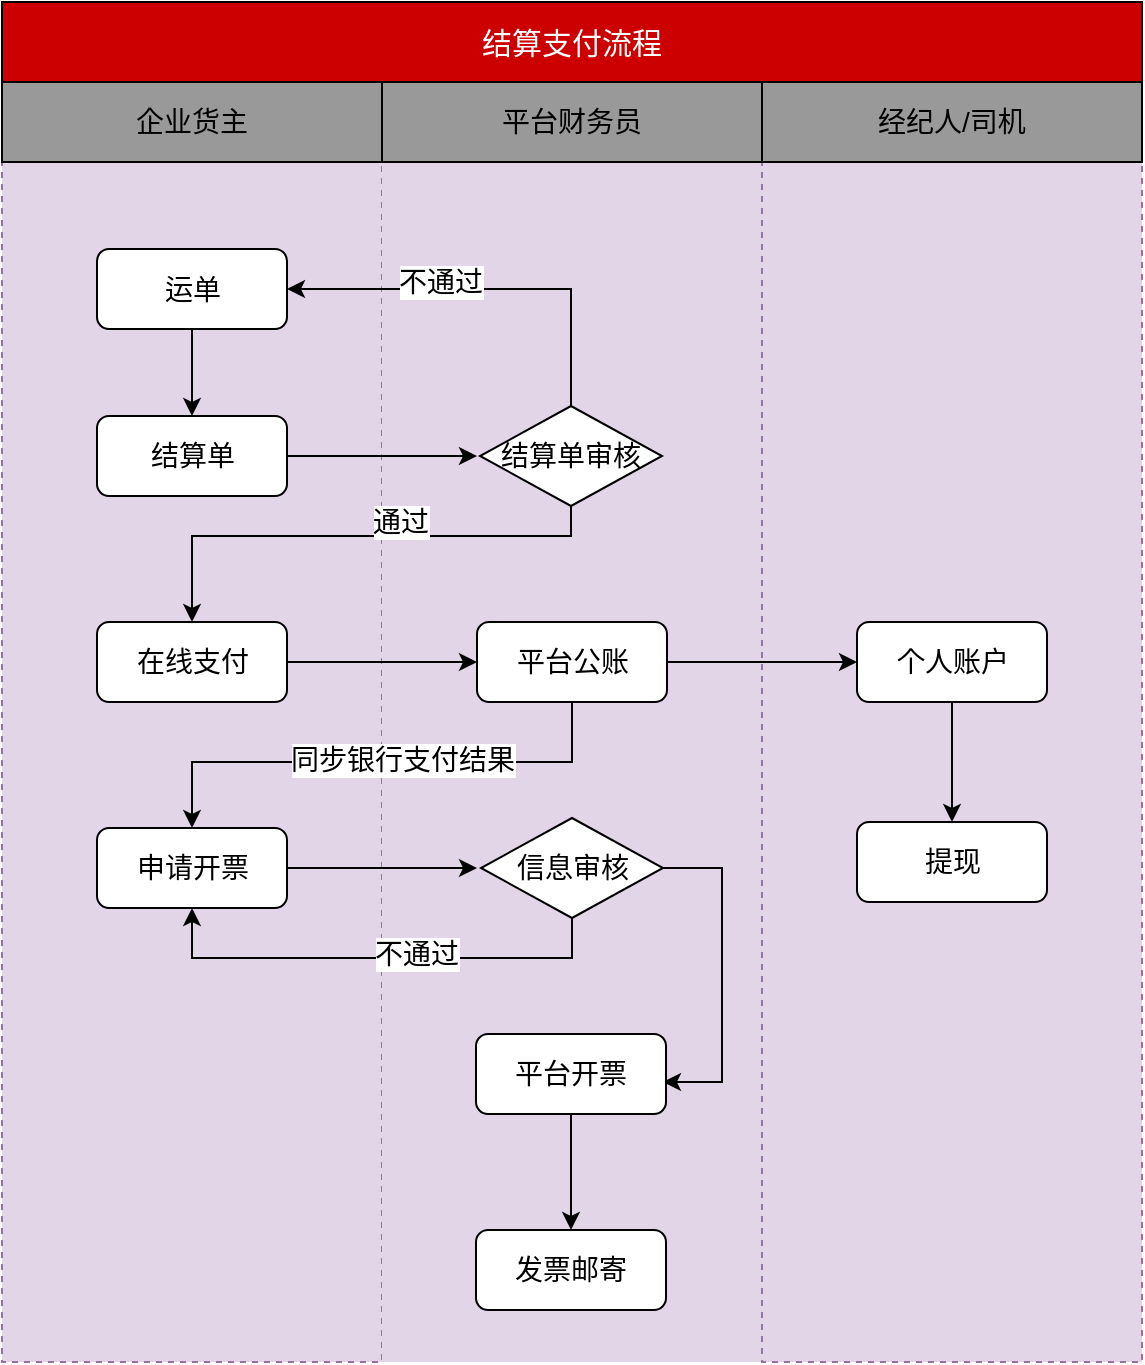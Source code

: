 <mxfile version="12.3.8" type="github" pages="1">
  <diagram id="WnAKHo4Y28c4Se3l6WRv" name="第 1 页">
    <mxGraphModel dx="854" dy="478" grid="1" gridSize="10" guides="1" tooltips="1" connect="1" arrows="1" fold="1" page="1" pageScale="1" pageWidth="827" pageHeight="1169" math="0" shadow="0">
      <root>
        <mxCell id="0"/>
        <mxCell id="1" parent="0"/>
        <mxCell id="Ra1Ot_p0R3nydMWMHYjl-52" value="" style="rounded=0;whiteSpace=wrap;html=1;fontSize=14;fillColor=#e1d5e7;strokeColor=#9673a6;dashed=1;" vertex="1" parent="1">
          <mxGeometry x="80" y="120" width="190" height="600" as="geometry"/>
        </mxCell>
        <mxCell id="Ra1Ot_p0R3nydMWMHYjl-53" value="" style="rounded=0;whiteSpace=wrap;html=1;fontSize=14;fillColor=#e1d5e7;strokeColor=none;dashed=1;shadow=0;glass=0;" vertex="1" parent="1">
          <mxGeometry x="270" y="120" width="190" height="600" as="geometry"/>
        </mxCell>
        <mxCell id="Ra1Ot_p0R3nydMWMHYjl-54" value="" style="rounded=0;whiteSpace=wrap;html=1;fontSize=14;fillColor=#e1d5e7;strokeColor=#9673a6;dashed=1;" vertex="1" parent="1">
          <mxGeometry x="460" y="120" width="190" height="600" as="geometry"/>
        </mxCell>
        <mxCell id="Ra1Ot_p0R3nydMWMHYjl-1" value="结算支付流程" style="rounded=0;whiteSpace=wrap;html=1;fontSize=15;align=center;fillColor=#CC0000;fontColor=#FFFFFF;" vertex="1" parent="1">
          <mxGeometry x="80" y="40" width="570" height="40" as="geometry"/>
        </mxCell>
        <mxCell id="Ra1Ot_p0R3nydMWMHYjl-2" value="企业货主" style="rounded=0;whiteSpace=wrap;html=1;fontSize=14;fillColor=#999999;" vertex="1" parent="1">
          <mxGeometry x="80" y="80" width="190" height="40" as="geometry"/>
        </mxCell>
        <mxCell id="Ra1Ot_p0R3nydMWMHYjl-5" value="平台财务员" style="rounded=0;whiteSpace=wrap;html=1;fontSize=14;fillColor=#999999;" vertex="1" parent="1">
          <mxGeometry x="270" y="80" width="190" height="40" as="geometry"/>
        </mxCell>
        <mxCell id="Ra1Ot_p0R3nydMWMHYjl-6" value="经纪人/司机" style="rounded=0;whiteSpace=wrap;html=1;fontSize=14;fillColor=#999999;" vertex="1" parent="1">
          <mxGeometry x="460" y="80" width="190" height="40" as="geometry"/>
        </mxCell>
        <mxCell id="Ra1Ot_p0R3nydMWMHYjl-9" value="" style="edgeStyle=orthogonalEdgeStyle;rounded=0;orthogonalLoop=1;jettySize=auto;html=1;fontSize=14;" edge="1" parent="1" source="Ra1Ot_p0R3nydMWMHYjl-7">
          <mxGeometry relative="1" as="geometry">
            <mxPoint x="317.5" y="267" as="targetPoint"/>
          </mxGeometry>
        </mxCell>
        <mxCell id="Ra1Ot_p0R3nydMWMHYjl-7" value="结算单" style="rounded=1;whiteSpace=wrap;html=1;fontSize=14;align=center;" vertex="1" parent="1">
          <mxGeometry x="127.5" y="247" width="95" height="40" as="geometry"/>
        </mxCell>
        <mxCell id="Ra1Ot_p0R3nydMWMHYjl-15" style="edgeStyle=orthogonalEdgeStyle;rounded=0;orthogonalLoop=1;jettySize=auto;html=1;entryX=0.5;entryY=0;entryDx=0;entryDy=0;fontSize=14;" edge="1" parent="1" source="Ra1Ot_p0R3nydMWMHYjl-10" target="Ra1Ot_p0R3nydMWMHYjl-14">
          <mxGeometry relative="1" as="geometry">
            <Array as="points">
              <mxPoint x="365" y="307"/>
              <mxPoint x="175" y="307"/>
            </Array>
          </mxGeometry>
        </mxCell>
        <mxCell id="Ra1Ot_p0R3nydMWMHYjl-23" value="通过" style="text;html=1;align=center;verticalAlign=middle;resizable=0;points=[];;labelBackgroundColor=#ffffff;fontSize=14;" vertex="1" connectable="0" parent="Ra1Ot_p0R3nydMWMHYjl-15">
          <mxGeometry x="-0.208" y="3" relative="1" as="geometry">
            <mxPoint x="-2.5" y="-10" as="offset"/>
          </mxGeometry>
        </mxCell>
        <mxCell id="Ra1Ot_p0R3nydMWMHYjl-20" value="" style="edgeStyle=orthogonalEdgeStyle;rounded=0;orthogonalLoop=1;jettySize=auto;html=1;fontSize=14;entryX=1;entryY=0.5;entryDx=0;entryDy=0;" edge="1" parent="1" source="Ra1Ot_p0R3nydMWMHYjl-10" target="Ra1Ot_p0R3nydMWMHYjl-17">
          <mxGeometry relative="1" as="geometry">
            <mxPoint x="364.5" y="162" as="targetPoint"/>
            <Array as="points">
              <mxPoint x="365" y="184"/>
            </Array>
          </mxGeometry>
        </mxCell>
        <mxCell id="Ra1Ot_p0R3nydMWMHYjl-24" value="不通过" style="text;html=1;align=center;verticalAlign=middle;resizable=0;points=[];;labelBackgroundColor=#ffffff;fontSize=14;" vertex="1" connectable="0" parent="Ra1Ot_p0R3nydMWMHYjl-20">
          <mxGeometry x="0.181" y="3" relative="1" as="geometry">
            <mxPoint x="-5.5" y="-7" as="offset"/>
          </mxGeometry>
        </mxCell>
        <mxCell id="Ra1Ot_p0R3nydMWMHYjl-10" value="结算单审核" style="rhombus;whiteSpace=wrap;html=1;glass=0;comic=0;fontSize=14;align=center;" vertex="1" parent="1">
          <mxGeometry x="319" y="242" width="91" height="50" as="geometry"/>
        </mxCell>
        <mxCell id="Ra1Ot_p0R3nydMWMHYjl-26" value="" style="edgeStyle=orthogonalEdgeStyle;rounded=0;orthogonalLoop=1;jettySize=auto;html=1;fontSize=14;" edge="1" parent="1" source="Ra1Ot_p0R3nydMWMHYjl-14" target="Ra1Ot_p0R3nydMWMHYjl-25">
          <mxGeometry relative="1" as="geometry"/>
        </mxCell>
        <mxCell id="Ra1Ot_p0R3nydMWMHYjl-14" value="在线支付" style="rounded=1;whiteSpace=wrap;html=1;fontSize=14;align=center;" vertex="1" parent="1">
          <mxGeometry x="127.5" y="350" width="95" height="40" as="geometry"/>
        </mxCell>
        <mxCell id="Ra1Ot_p0R3nydMWMHYjl-29" value="" style="edgeStyle=orthogonalEdgeStyle;rounded=0;orthogonalLoop=1;jettySize=auto;html=1;fontSize=14;" edge="1" parent="1" source="Ra1Ot_p0R3nydMWMHYjl-25" target="Ra1Ot_p0R3nydMWMHYjl-28">
          <mxGeometry relative="1" as="geometry"/>
        </mxCell>
        <mxCell id="Ra1Ot_p0R3nydMWMHYjl-33" value="" style="edgeStyle=orthogonalEdgeStyle;rounded=0;orthogonalLoop=1;jettySize=auto;html=1;fontSize=14;" edge="1" parent="1" source="Ra1Ot_p0R3nydMWMHYjl-25" target="Ra1Ot_p0R3nydMWMHYjl-32">
          <mxGeometry relative="1" as="geometry">
            <Array as="points">
              <mxPoint x="365" y="420"/>
              <mxPoint x="175" y="420"/>
            </Array>
          </mxGeometry>
        </mxCell>
        <mxCell id="Ra1Ot_p0R3nydMWMHYjl-35" value="同步银行支付结果" style="text;html=1;align=center;verticalAlign=middle;resizable=0;points=[];;labelBackgroundColor=#ffffff;fontSize=14;" vertex="1" connectable="0" parent="Ra1Ot_p0R3nydMWMHYjl-33">
          <mxGeometry x="-0.091" y="-1" relative="1" as="geometry">
            <mxPoint as="offset"/>
          </mxGeometry>
        </mxCell>
        <mxCell id="Ra1Ot_p0R3nydMWMHYjl-25" value="平台公账" style="rounded=1;whiteSpace=wrap;html=1;fontSize=14;align=center;" vertex="1" parent="1">
          <mxGeometry x="317.5" y="350" width="95" height="40" as="geometry"/>
        </mxCell>
        <mxCell id="Ra1Ot_p0R3nydMWMHYjl-37" value="" style="edgeStyle=orthogonalEdgeStyle;rounded=0;orthogonalLoop=1;jettySize=auto;html=1;fontSize=14;" edge="1" parent="1" source="Ra1Ot_p0R3nydMWMHYjl-32">
          <mxGeometry relative="1" as="geometry">
            <mxPoint x="317.5" y="473" as="targetPoint"/>
          </mxGeometry>
        </mxCell>
        <mxCell id="Ra1Ot_p0R3nydMWMHYjl-32" value="申请开票" style="rounded=1;whiteSpace=wrap;html=1;fontSize=14;align=center;" vertex="1" parent="1">
          <mxGeometry x="127.5" y="453" width="95" height="40" as="geometry"/>
        </mxCell>
        <mxCell id="Ra1Ot_p0R3nydMWMHYjl-31" value="" style="edgeStyle=orthogonalEdgeStyle;rounded=0;orthogonalLoop=1;jettySize=auto;html=1;fontSize=14;" edge="1" parent="1" source="Ra1Ot_p0R3nydMWMHYjl-28" target="Ra1Ot_p0R3nydMWMHYjl-30">
          <mxGeometry relative="1" as="geometry"/>
        </mxCell>
        <mxCell id="Ra1Ot_p0R3nydMWMHYjl-28" value="个人账户" style="rounded=1;whiteSpace=wrap;html=1;fontSize=14;align=center;" vertex="1" parent="1">
          <mxGeometry x="507.5" y="350" width="95" height="40" as="geometry"/>
        </mxCell>
        <mxCell id="Ra1Ot_p0R3nydMWMHYjl-30" value="提现" style="rounded=1;whiteSpace=wrap;html=1;fontSize=14;align=center;" vertex="1" parent="1">
          <mxGeometry x="507.5" y="450" width="95" height="40" as="geometry"/>
        </mxCell>
        <mxCell id="Ra1Ot_p0R3nydMWMHYjl-18" value="" style="edgeStyle=orthogonalEdgeStyle;rounded=0;orthogonalLoop=1;jettySize=auto;html=1;fontSize=14;" edge="1" parent="1" source="Ra1Ot_p0R3nydMWMHYjl-17" target="Ra1Ot_p0R3nydMWMHYjl-7">
          <mxGeometry relative="1" as="geometry"/>
        </mxCell>
        <mxCell id="Ra1Ot_p0R3nydMWMHYjl-17" value="运单" style="rounded=1;whiteSpace=wrap;html=1;fontSize=14;align=center;" vertex="1" parent="1">
          <mxGeometry x="127.5" y="163.5" width="95" height="40" as="geometry"/>
        </mxCell>
        <mxCell id="Ra1Ot_p0R3nydMWMHYjl-44" value="" style="edgeStyle=orthogonalEdgeStyle;rounded=0;orthogonalLoop=1;jettySize=auto;html=1;fontSize=14;entryX=0.5;entryY=1;entryDx=0;entryDy=0;" edge="1" parent="1" source="Ra1Ot_p0R3nydMWMHYjl-40" target="Ra1Ot_p0R3nydMWMHYjl-32">
          <mxGeometry relative="1" as="geometry">
            <mxPoint x="365" y="578" as="targetPoint"/>
            <Array as="points">
              <mxPoint x="365" y="518"/>
              <mxPoint x="175" y="518"/>
            </Array>
          </mxGeometry>
        </mxCell>
        <mxCell id="Ra1Ot_p0R3nydMWMHYjl-46" value="不通过" style="text;html=1;align=center;verticalAlign=middle;resizable=0;points=[];;labelBackgroundColor=#ffffff;fontSize=14;" vertex="1" connectable="0" parent="Ra1Ot_p0R3nydMWMHYjl-44">
          <mxGeometry x="-0.166" y="-2" relative="1" as="geometry">
            <mxPoint as="offset"/>
          </mxGeometry>
        </mxCell>
        <mxCell id="Ra1Ot_p0R3nydMWMHYjl-49" style="edgeStyle=orthogonalEdgeStyle;rounded=0;orthogonalLoop=1;jettySize=auto;html=1;fontSize=14;entryX=0.984;entryY=0.6;entryDx=0;entryDy=0;entryPerimeter=0;" edge="1" parent="1" source="Ra1Ot_p0R3nydMWMHYjl-40" target="Ra1Ot_p0R3nydMWMHYjl-48">
          <mxGeometry relative="1" as="geometry">
            <mxPoint x="420" y="580" as="targetPoint"/>
            <Array as="points">
              <mxPoint x="440" y="473"/>
              <mxPoint x="440" y="580"/>
            </Array>
          </mxGeometry>
        </mxCell>
        <mxCell id="Ra1Ot_p0R3nydMWMHYjl-40" value="信息审核" style="rhombus;whiteSpace=wrap;html=1;glass=0;comic=0;fontSize=14;align=center;" vertex="1" parent="1">
          <mxGeometry x="319.5" y="448" width="91" height="50" as="geometry"/>
        </mxCell>
        <mxCell id="Ra1Ot_p0R3nydMWMHYjl-51" value="" style="edgeStyle=orthogonalEdgeStyle;rounded=0;orthogonalLoop=1;jettySize=auto;html=1;fontSize=14;" edge="1" parent="1" source="Ra1Ot_p0R3nydMWMHYjl-48" target="Ra1Ot_p0R3nydMWMHYjl-50">
          <mxGeometry relative="1" as="geometry"/>
        </mxCell>
        <mxCell id="Ra1Ot_p0R3nydMWMHYjl-48" value="平台开票" style="rounded=1;whiteSpace=wrap;html=1;fontSize=14;align=center;" vertex="1" parent="1">
          <mxGeometry x="317" y="556" width="95" height="40" as="geometry"/>
        </mxCell>
        <mxCell id="Ra1Ot_p0R3nydMWMHYjl-50" value="发票邮寄" style="rounded=1;whiteSpace=wrap;html=1;fontSize=14;align=center;" vertex="1" parent="1">
          <mxGeometry x="317" y="654" width="95" height="40" as="geometry"/>
        </mxCell>
      </root>
    </mxGraphModel>
  </diagram>
</mxfile>
